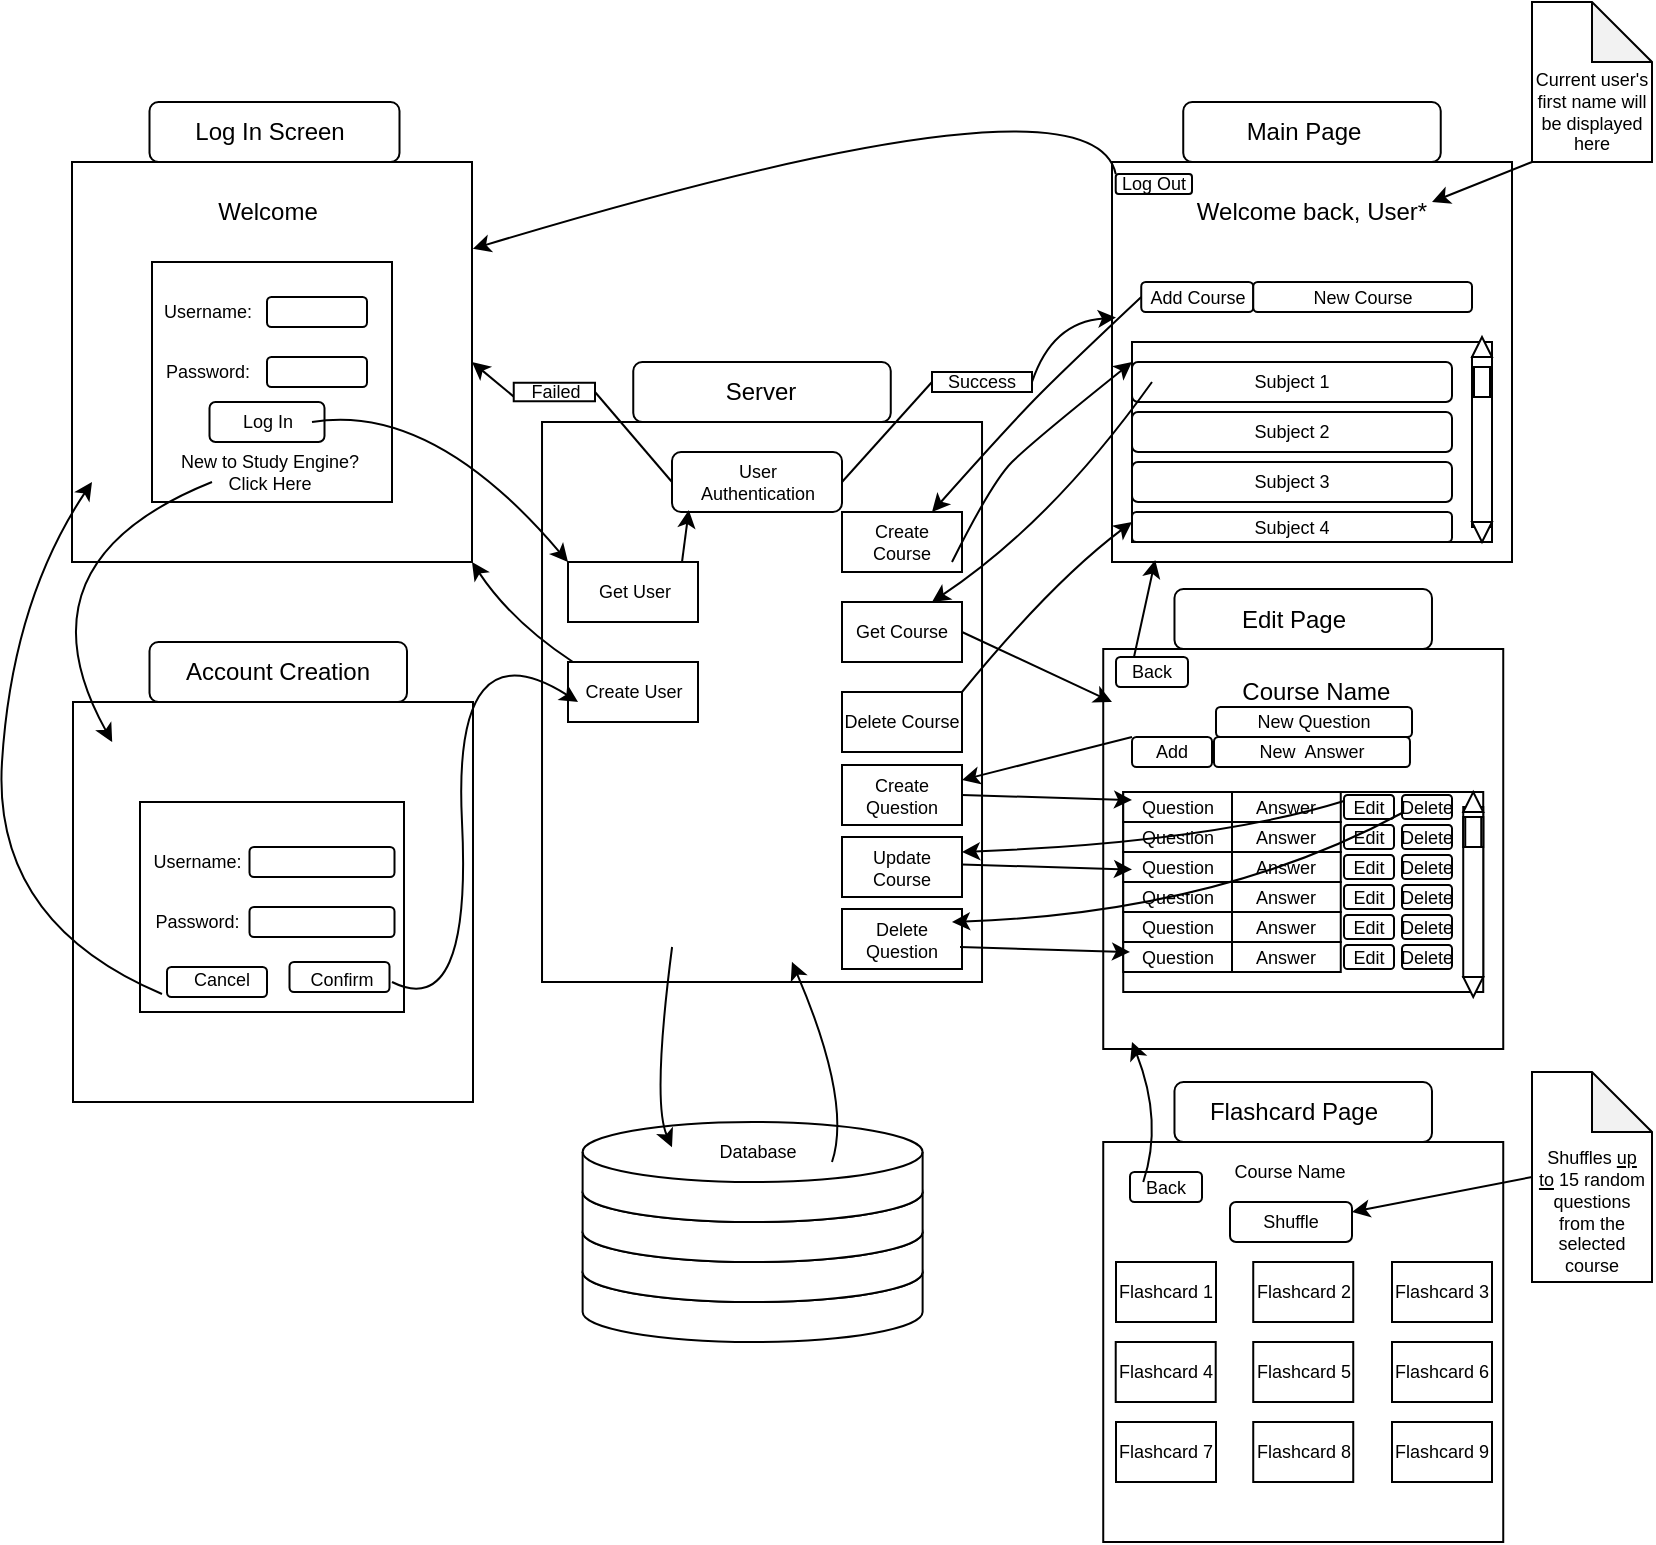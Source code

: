 <mxfile version="21.1.5" type="device">
  <diagram id="1kfMa22_x0G0htxuU-_u" name="Page-1">
    <mxGraphModel dx="1434" dy="731" grid="1" gridSize="10" guides="1" tooltips="1" connect="1" arrows="1" fold="1" page="1" pageScale="1" pageWidth="850" pageHeight="1100" math="0" shadow="0">
      <root>
        <mxCell id="0" />
        <mxCell id="1" parent="0" />
        <mxCell id="NoFoULBmx6jZTGomRACd-1" value="" style="whiteSpace=wrap;html=1;aspect=fixed;" parent="1" vertex="1">
          <mxGeometry x="40" y="90" width="200" height="200" as="geometry" />
        </mxCell>
        <mxCell id="NoFoULBmx6jZTGomRACd-2" value="" style="rounded=1;whiteSpace=wrap;html=1;" parent="1" vertex="1">
          <mxGeometry x="78.75" y="60" width="125" height="30" as="geometry" />
        </mxCell>
        <mxCell id="NoFoULBmx6jZTGomRACd-4" value="Welcome" style="text;html=1;strokeColor=none;fillColor=none;align=center;verticalAlign=middle;whiteSpace=wrap;rounded=0;" parent="1" vertex="1">
          <mxGeometry x="57.5" y="90" width="160" height="50" as="geometry" />
        </mxCell>
        <mxCell id="NoFoULBmx6jZTGomRACd-5" value="" style="whiteSpace=wrap;html=1;aspect=fixed;" parent="1" vertex="1">
          <mxGeometry x="80" y="140" width="120" height="120" as="geometry" />
        </mxCell>
        <mxCell id="NoFoULBmx6jZTGomRACd-6" value="Username:" style="text;html=1;strokeColor=none;fillColor=none;align=center;verticalAlign=middle;whiteSpace=wrap;rounded=0;fontSize=9;" parent="1" vertex="1">
          <mxGeometry x="77.5" y="150" width="60" height="30" as="geometry" />
        </mxCell>
        <mxCell id="NoFoULBmx6jZTGomRACd-7" value="Password:" style="text;html=1;strokeColor=none;fillColor=none;align=center;verticalAlign=middle;whiteSpace=wrap;rounded=0;fontSize=9;" parent="1" vertex="1">
          <mxGeometry x="77.5" y="180" width="60" height="30" as="geometry" />
        </mxCell>
        <mxCell id="NoFoULBmx6jZTGomRACd-8" value="" style="rounded=1;whiteSpace=wrap;html=1;fontSize=9;" parent="1" vertex="1">
          <mxGeometry x="137.5" y="157.5" width="50" height="15" as="geometry" />
        </mxCell>
        <mxCell id="NoFoULBmx6jZTGomRACd-9" value="" style="rounded=1;whiteSpace=wrap;html=1;fontSize=9;" parent="1" vertex="1">
          <mxGeometry x="137.5" y="187.5" width="50" height="15" as="geometry" />
        </mxCell>
        <mxCell id="NoFoULBmx6jZTGomRACd-10" value="" style="rounded=1;whiteSpace=wrap;html=1;fontSize=9;" parent="1" vertex="1">
          <mxGeometry x="108.75" y="210" width="57.5" height="20" as="geometry" />
        </mxCell>
        <mxCell id="NoFoULBmx6jZTGomRACd-11" value="Log In" style="text;html=1;strokeColor=none;fillColor=none;align=center;verticalAlign=middle;whiteSpace=wrap;rounded=0;fontSize=9;" parent="1" vertex="1">
          <mxGeometry x="107.5" y="205" width="60" height="30" as="geometry" />
        </mxCell>
        <mxCell id="NoFoULBmx6jZTGomRACd-12" value="New to Study Engine? &lt;br&gt;Click Here" style="text;html=1;strokeColor=none;fillColor=none;align=center;verticalAlign=middle;whiteSpace=wrap;rounded=0;fontSize=9;" parent="1" vertex="1">
          <mxGeometry x="80" y="230" width="117.5" height="30" as="geometry" />
        </mxCell>
        <mxCell id="NoFoULBmx6jZTGomRACd-13" value="" style="whiteSpace=wrap;html=1;aspect=fixed;fontSize=9;" parent="1" vertex="1">
          <mxGeometry x="40.5" y="360" width="200" height="200" as="geometry" />
        </mxCell>
        <mxCell id="NoFoULBmx6jZTGomRACd-14" value="" style="rounded=1;whiteSpace=wrap;html=1;fontSize=9;" parent="1" vertex="1">
          <mxGeometry x="78.75" y="330" width="128.75" height="30" as="geometry" />
        </mxCell>
        <mxCell id="NoFoULBmx6jZTGomRACd-15" value="Account Creation" style="text;html=1;strokeColor=none;fillColor=none;align=center;verticalAlign=middle;whiteSpace=wrap;rounded=0;fontSize=12;" parent="1" vertex="1">
          <mxGeometry x="87.5" y="330" width="110" height="30" as="geometry" />
        </mxCell>
        <mxCell id="NoFoULBmx6jZTGomRACd-17" value="" style="rounded=0;whiteSpace=wrap;html=1;fontSize=12;" parent="1" vertex="1">
          <mxGeometry x="74" y="410" width="132" height="105" as="geometry" />
        </mxCell>
        <mxCell id="NoFoULBmx6jZTGomRACd-20" value="Username:&amp;nbsp;" style="text;html=1;strokeColor=none;fillColor=none;align=center;verticalAlign=middle;whiteSpace=wrap;rounded=0;fontSize=9;" parent="1" vertex="1">
          <mxGeometry x="74" y="425" width="60" height="30" as="geometry" />
        </mxCell>
        <mxCell id="NoFoULBmx6jZTGomRACd-21" value="Password:&amp;nbsp;" style="text;html=1;strokeColor=none;fillColor=none;align=center;verticalAlign=middle;whiteSpace=wrap;rounded=0;fontSize=9;" parent="1" vertex="1">
          <mxGeometry x="74" y="455" width="60" height="30" as="geometry" />
        </mxCell>
        <mxCell id="NoFoULBmx6jZTGomRACd-24" value="" style="rounded=1;whiteSpace=wrap;html=1;fontSize=9;" parent="1" vertex="1">
          <mxGeometry x="128.75" y="432.5" width="72.5" height="15" as="geometry" />
        </mxCell>
        <mxCell id="NoFoULBmx6jZTGomRACd-25" value="" style="rounded=1;whiteSpace=wrap;html=1;fontSize=9;" parent="1" vertex="1">
          <mxGeometry x="128.75" y="462.5" width="72.5" height="15" as="geometry" />
        </mxCell>
        <mxCell id="NoFoULBmx6jZTGomRACd-26" value="" style="rounded=1;whiteSpace=wrap;html=1;fontSize=9;" parent="1" vertex="1">
          <mxGeometry x="148.75" y="490" width="50" height="15" as="geometry" />
        </mxCell>
        <mxCell id="NoFoULBmx6jZTGomRACd-27" value="Confirm" style="text;html=1;strokeColor=none;fillColor=none;align=center;verticalAlign=middle;whiteSpace=wrap;rounded=0;fontSize=9;" parent="1" vertex="1">
          <mxGeometry x="145" y="483.5" width="60" height="30" as="geometry" />
        </mxCell>
        <mxCell id="NoFoULBmx6jZTGomRACd-29" value="" style="rounded=1;whiteSpace=wrap;html=1;fontSize=9;" parent="1" vertex="1">
          <mxGeometry x="87.5" y="492.5" width="50" height="15" as="geometry" />
        </mxCell>
        <mxCell id="NoFoULBmx6jZTGomRACd-28" value="Cancel" style="text;html=1;strokeColor=none;fillColor=none;align=center;verticalAlign=middle;whiteSpace=wrap;rounded=0;fontSize=9;" parent="1" vertex="1">
          <mxGeometry x="85" y="483.5" width="60" height="30" as="geometry" />
        </mxCell>
        <mxCell id="NoFoULBmx6jZTGomRACd-31" value="" style="curved=1;endArrow=classic;html=1;rounded=0;fontSize=9;entryX=0.098;entryY=0.1;entryDx=0;entryDy=0;entryPerimeter=0;" parent="1" target="NoFoULBmx6jZTGomRACd-13" edge="1">
          <mxGeometry width="50" height="50" relative="1" as="geometry">
            <mxPoint x="110" y="250" as="sourcePoint" />
            <mxPoint x="60" y="290" as="targetPoint" />
            <Array as="points">
              <mxPoint x="10" y="290" />
            </Array>
          </mxGeometry>
        </mxCell>
        <mxCell id="NoFoULBmx6jZTGomRACd-32" value="" style="rounded=0;whiteSpace=wrap;html=1;fontSize=9;" parent="1" vertex="1">
          <mxGeometry x="275.01" y="220" width="220" height="280" as="geometry" />
        </mxCell>
        <mxCell id="NoFoULBmx6jZTGomRACd-3" value="Log In Screen" style="text;html=1;strokeColor=none;fillColor=none;align=center;verticalAlign=middle;whiteSpace=wrap;rounded=0;" parent="1" vertex="1">
          <mxGeometry x="78.75" y="60" width="120" height="30" as="geometry" />
        </mxCell>
        <mxCell id="NoFoULBmx6jZTGomRACd-34" value="" style="rounded=1;whiteSpace=wrap;html=1;fontSize=9;" parent="1" vertex="1">
          <mxGeometry x="320.63" y="190" width="128.75" height="30" as="geometry" />
        </mxCell>
        <mxCell id="NoFoULBmx6jZTGomRACd-35" value="Server" style="text;html=1;strokeColor=none;fillColor=none;align=center;verticalAlign=middle;whiteSpace=wrap;rounded=0;" parent="1" vertex="1">
          <mxGeometry x="330.32" y="190" width="109.37" height="30" as="geometry" />
        </mxCell>
        <mxCell id="NoFoULBmx6jZTGomRACd-36" value="" style="rounded=0;whiteSpace=wrap;html=1;fontSize=9;" parent="1" vertex="1">
          <mxGeometry x="288" y="290" width="65" height="30" as="geometry" />
        </mxCell>
        <mxCell id="NoFoULBmx6jZTGomRACd-37" value="Get User" style="text;html=1;strokeColor=none;fillColor=none;align=center;verticalAlign=middle;whiteSpace=wrap;rounded=0;fontSize=9;" parent="1" vertex="1">
          <mxGeometry x="293" y="290" width="57" height="30" as="geometry" />
        </mxCell>
        <mxCell id="NoFoULBmx6jZTGomRACd-39" value="" style="rounded=0;whiteSpace=wrap;html=1;fontSize=9;" parent="1" vertex="1">
          <mxGeometry x="288" y="340" width="65" height="30" as="geometry" />
        </mxCell>
        <mxCell id="NoFoULBmx6jZTGomRACd-40" value="Create User" style="text;html=1;strokeColor=none;fillColor=none;align=center;verticalAlign=middle;whiteSpace=wrap;rounded=0;fontSize=9;" parent="1" vertex="1">
          <mxGeometry x="290.5" y="340" width="60" height="30" as="geometry" />
        </mxCell>
        <mxCell id="NoFoULBmx6jZTGomRACd-41" value="" style="curved=1;endArrow=classic;html=1;rounded=0;fontSize=9;entryX=0;entryY=0;entryDx=0;entryDy=0;" parent="1" target="NoFoULBmx6jZTGomRACd-36" edge="1">
          <mxGeometry width="50" height="50" relative="1" as="geometry">
            <mxPoint x="160" y="220" as="sourcePoint" />
            <mxPoint x="210" y="170" as="targetPoint" />
            <Array as="points">
              <mxPoint x="220" y="210" />
            </Array>
          </mxGeometry>
        </mxCell>
        <mxCell id="NoFoULBmx6jZTGomRACd-42" value="" style="curved=1;endArrow=classic;html=1;rounded=0;fontSize=9;entryX=0.042;entryY=0.667;entryDx=0;entryDy=0;entryPerimeter=0;" parent="1" target="NoFoULBmx6jZTGomRACd-40" edge="1">
          <mxGeometry width="50" height="50" relative="1" as="geometry">
            <mxPoint x="200" y="500" as="sourcePoint" />
            <mxPoint x="240" y="470" as="targetPoint" />
            <Array as="points">
              <mxPoint x="240" y="520" />
              <mxPoint x="230" y="320" />
            </Array>
          </mxGeometry>
        </mxCell>
        <mxCell id="NoFoULBmx6jZTGomRACd-43" value="" style="curved=1;endArrow=classic;html=1;rounded=0;fontSize=9;entryX=0.05;entryY=0.8;entryDx=0;entryDy=0;entryPerimeter=0;exitX=0;exitY=0.75;exitDx=0;exitDy=0;" parent="1" target="NoFoULBmx6jZTGomRACd-1" edge="1" source="NoFoULBmx6jZTGomRACd-28">
          <mxGeometry width="50" height="50" relative="1" as="geometry">
            <mxPoint x="90" y="520" as="sourcePoint" />
            <mxPoint x="140" y="470" as="targetPoint" />
            <Array as="points">
              <mxPoint y="470" />
              <mxPoint x="10" y="310" />
            </Array>
          </mxGeometry>
        </mxCell>
        <mxCell id="NoFoULBmx6jZTGomRACd-44" value="" style="curved=1;endArrow=classic;html=1;rounded=0;fontSize=9;exitX=0;exitY=0;exitDx=0;exitDy=0;entryX=1;entryY=1;entryDx=0;entryDy=0;" parent="1" source="NoFoULBmx6jZTGomRACd-40" target="NoFoULBmx6jZTGomRACd-1" edge="1">
          <mxGeometry width="50" height="50" relative="1" as="geometry">
            <mxPoint x="310" y="310" as="sourcePoint" />
            <mxPoint x="240" y="280" as="targetPoint" />
            <Array as="points">
              <mxPoint x="260" y="320" />
            </Array>
          </mxGeometry>
        </mxCell>
        <mxCell id="NoFoULBmx6jZTGomRACd-45" value="" style="whiteSpace=wrap;html=1;aspect=fixed;" parent="1" vertex="1">
          <mxGeometry x="560" y="90" width="200" height="200" as="geometry" />
        </mxCell>
        <mxCell id="NoFoULBmx6jZTGomRACd-46" value="" style="rounded=1;whiteSpace=wrap;html=1;fontSize=9;" parent="1" vertex="1">
          <mxGeometry x="595.62" y="60" width="128.75" height="30" as="geometry" />
        </mxCell>
        <mxCell id="NoFoULBmx6jZTGomRACd-47" value="" style="rounded=1;whiteSpace=wrap;html=1;fontSize=9;" parent="1" vertex="1">
          <mxGeometry x="340" y="235" width="85" height="30" as="geometry" />
        </mxCell>
        <mxCell id="NoFoULBmx6jZTGomRACd-48" value="User Authentication" style="text;html=1;strokeColor=none;fillColor=none;align=center;verticalAlign=middle;whiteSpace=wrap;rounded=0;fontSize=9;" parent="1" vertex="1">
          <mxGeometry x="353" y="235" width="60" height="30" as="geometry" />
        </mxCell>
        <mxCell id="NoFoULBmx6jZTGomRACd-49" value="" style="curved=1;endArrow=classic;html=1;rounded=0;fontSize=9;entryX=0.099;entryY=0.967;entryDx=0;entryDy=0;entryPerimeter=0;" parent="1" target="NoFoULBmx6jZTGomRACd-47" edge="1">
          <mxGeometry width="50" height="50" relative="1" as="geometry">
            <mxPoint x="345" y="290" as="sourcePoint" />
            <mxPoint x="360" y="220" as="targetPoint" />
            <Array as="points">
              <mxPoint x="345" y="290" />
            </Array>
          </mxGeometry>
        </mxCell>
        <mxCell id="NoFoULBmx6jZTGomRACd-51" value="" style="curved=1;endArrow=classic;html=1;rounded=0;fontSize=9;entryX=1;entryY=0.5;entryDx=0;entryDy=0;exitX=0;exitY=0.75;exitDx=0;exitDy=0;startArrow=none;" parent="1" source="NoFoULBmx6jZTGomRACd-54" target="NoFoULBmx6jZTGomRACd-1" edge="1">
          <mxGeometry width="50" height="50" relative="1" as="geometry">
            <mxPoint x="340" y="130" as="sourcePoint" />
            <mxPoint x="390" y="80" as="targetPoint" />
            <Array as="points" />
          </mxGeometry>
        </mxCell>
        <mxCell id="NoFoULBmx6jZTGomRACd-56" value="" style="curved=1;endArrow=classic;html=1;rounded=0;fontSize=9;entryX=0.01;entryY=0.389;entryDx=0;entryDy=0;startArrow=none;entryPerimeter=0;" parent="1" target="NoFoULBmx6jZTGomRACd-45" edge="1">
          <mxGeometry width="50" height="50" relative="1" as="geometry">
            <mxPoint x="520" y="200" as="sourcePoint" />
            <mxPoint x="560" y="102" as="targetPoint" />
            <Array as="points">
              <mxPoint x="530" y="170" />
            </Array>
          </mxGeometry>
        </mxCell>
        <mxCell id="NoFoULBmx6jZTGomRACd-57" value="" style="rounded=0;whiteSpace=wrap;html=1;fontSize=9;" parent="1" vertex="1">
          <mxGeometry x="470" y="195" width="50" height="10" as="geometry" />
        </mxCell>
        <mxCell id="NoFoULBmx6jZTGomRACd-59" value="Main Page" style="text;html=1;strokeColor=none;fillColor=none;align=center;verticalAlign=middle;whiteSpace=wrap;rounded=0;" parent="1" vertex="1">
          <mxGeometry x="595.62" y="60" width="120" height="30" as="geometry" />
        </mxCell>
        <mxCell id="NoFoULBmx6jZTGomRACd-60" value="" style="shape=cylinder3;whiteSpace=wrap;html=1;boundedLbl=1;backgroundOutline=1;size=15;fontSize=9;" parent="1" vertex="1">
          <mxGeometry x="295.31" y="630" width="170" height="50" as="geometry" />
        </mxCell>
        <mxCell id="NoFoULBmx6jZTGomRACd-61" value="" style="shape=cylinder3;whiteSpace=wrap;html=1;boundedLbl=1;backgroundOutline=1;size=15;fontSize=9;" parent="1" vertex="1">
          <mxGeometry x="295.31" y="610" width="170" height="50" as="geometry" />
        </mxCell>
        <mxCell id="NoFoULBmx6jZTGomRACd-62" value="" style="shape=cylinder3;whiteSpace=wrap;html=1;boundedLbl=1;backgroundOutline=1;size=15;fontSize=9;" parent="1" vertex="1">
          <mxGeometry x="295.31" y="590" width="170" height="50" as="geometry" />
        </mxCell>
        <mxCell id="NoFoULBmx6jZTGomRACd-63" value="" style="shape=cylinder3;whiteSpace=wrap;html=1;boundedLbl=1;backgroundOutline=1;size=15;fontSize=9;" parent="1" vertex="1">
          <mxGeometry x="295.31" y="570" width="170" height="50" as="geometry" />
        </mxCell>
        <mxCell id="NoFoULBmx6jZTGomRACd-64" value="Database" style="text;html=1;strokeColor=none;fillColor=none;align=center;verticalAlign=middle;whiteSpace=wrap;rounded=0;fontSize=9;" parent="1" vertex="1">
          <mxGeometry x="327.5" y="570" width="110" height="30" as="geometry" />
        </mxCell>
        <mxCell id="NoFoULBmx6jZTGomRACd-65" value="" style="curved=1;endArrow=classic;html=1;rounded=0;fontSize=9;entryX=0.568;entryY=0.964;entryDx=0;entryDy=0;entryPerimeter=0;" parent="1" target="NoFoULBmx6jZTGomRACd-32" edge="1">
          <mxGeometry width="50" height="50" relative="1" as="geometry">
            <mxPoint x="420" y="590" as="sourcePoint" />
            <mxPoint x="470" y="540" as="targetPoint" />
            <Array as="points">
              <mxPoint x="430" y="560" />
            </Array>
          </mxGeometry>
        </mxCell>
        <mxCell id="NoFoULBmx6jZTGomRACd-66" value="" style="curved=1;endArrow=classic;html=1;rounded=0;fontSize=9;entryX=0.682;entryY=0.964;entryDx=0;entryDy=0;entryPerimeter=0;" parent="1" edge="1">
          <mxGeometry width="50" height="50" relative="1" as="geometry">
            <mxPoint x="340.04" y="482.5" as="sourcePoint" />
            <mxPoint x="340" y="582.58" as="targetPoint" />
            <Array as="points">
              <mxPoint x="330" y="560" />
            </Array>
          </mxGeometry>
        </mxCell>
        <mxCell id="NoFoULBmx6jZTGomRACd-54" value="" style="rounded=0;whiteSpace=wrap;html=1;fontSize=9;" parent="1" vertex="1">
          <mxGeometry x="260.87" y="200.38" width="40.63" height="9.25" as="geometry" />
        </mxCell>
        <mxCell id="NoFoULBmx6jZTGomRACd-70" value="" style="curved=1;endArrow=none;html=1;rounded=0;fontSize=9;entryX=1;entryY=0.5;entryDx=0;entryDy=0;" parent="1" target="NoFoULBmx6jZTGomRACd-54" edge="1">
          <mxGeometry width="50" height="50" relative="1" as="geometry">
            <mxPoint x="340" y="250" as="sourcePoint" />
            <mxPoint x="240" y="190" as="targetPoint" />
            <Array as="points" />
          </mxGeometry>
        </mxCell>
        <mxCell id="NoFoULBmx6jZTGomRACd-55" value="Failed" style="text;html=1;strokeColor=none;fillColor=none;align=center;verticalAlign=middle;whiteSpace=wrap;rounded=0;fontSize=9;" parent="1" vertex="1">
          <mxGeometry x="261.5" y="190" width="40" height="30" as="geometry" />
        </mxCell>
        <mxCell id="NoFoULBmx6jZTGomRACd-58" value="Success" style="text;html=1;strokeColor=none;fillColor=none;align=center;verticalAlign=middle;whiteSpace=wrap;rounded=0;fontSize=9;" parent="1" vertex="1">
          <mxGeometry x="465" y="185" width="60" height="30" as="geometry" />
        </mxCell>
        <mxCell id="NoFoULBmx6jZTGomRACd-71" value="" style="curved=1;endArrow=none;html=1;rounded=0;fontSize=9;exitX=1;exitY=0.5;exitDx=0;exitDy=0;" parent="1" source="NoFoULBmx6jZTGomRACd-47" edge="1">
          <mxGeometry width="50" height="50" relative="1" as="geometry">
            <mxPoint x="425" y="250" as="sourcePoint" />
            <mxPoint x="470" y="200" as="targetPoint" />
            <Array as="points" />
          </mxGeometry>
        </mxCell>
        <mxCell id="NoFoULBmx6jZTGomRACd-72" value="" style="whiteSpace=wrap;html=1;aspect=fixed;" parent="1" vertex="1">
          <mxGeometry x="555.62" y="333.5" width="200" height="200" as="geometry" />
        </mxCell>
        <mxCell id="NoFoULBmx6jZTGomRACd-73" value="" style="rounded=1;whiteSpace=wrap;html=1;fontSize=9;" parent="1" vertex="1">
          <mxGeometry x="591.24" y="303.5" width="128.75" height="30" as="geometry" />
        </mxCell>
        <mxCell id="NoFoULBmx6jZTGomRACd-74" value="Edit Page" style="text;html=1;strokeColor=none;fillColor=none;align=center;verticalAlign=middle;whiteSpace=wrap;rounded=0;" parent="1" vertex="1">
          <mxGeometry x="591.24" y="303.5" width="120" height="30" as="geometry" />
        </mxCell>
        <mxCell id="NoFoULBmx6jZTGomRACd-75" value="" style="whiteSpace=wrap;html=1;aspect=fixed;" parent="1" vertex="1">
          <mxGeometry x="555.62" y="580" width="200" height="200" as="geometry" />
        </mxCell>
        <mxCell id="NoFoULBmx6jZTGomRACd-76" value="" style="rounded=1;whiteSpace=wrap;html=1;fontSize=9;" parent="1" vertex="1">
          <mxGeometry x="591.24" y="550" width="128.75" height="30" as="geometry" />
        </mxCell>
        <mxCell id="NoFoULBmx6jZTGomRACd-77" value="Flashcard Page" style="text;html=1;strokeColor=none;fillColor=none;align=center;verticalAlign=middle;whiteSpace=wrap;rounded=0;" parent="1" vertex="1">
          <mxGeometry x="591.24" y="550" width="120" height="30" as="geometry" />
        </mxCell>
        <mxCell id="NoFoULBmx6jZTGomRACd-78" value="Welcome back, User*" style="text;html=1;strokeColor=none;fillColor=none;align=center;verticalAlign=middle;whiteSpace=wrap;rounded=0;" parent="1" vertex="1">
          <mxGeometry x="580" y="90" width="160" height="50" as="geometry" />
        </mxCell>
        <mxCell id="NoFoULBmx6jZTGomRACd-79" value="" style="shape=note;whiteSpace=wrap;html=1;backgroundOutline=1;darkOpacity=0.05;fontSize=9;" parent="1" vertex="1">
          <mxGeometry x="770" y="10" width="60" height="80" as="geometry" />
        </mxCell>
        <mxCell id="NoFoULBmx6jZTGomRACd-80" value="Current user&#39;s first name will be displayed here" style="text;html=1;strokeColor=none;fillColor=none;align=center;verticalAlign=middle;whiteSpace=wrap;rounded=0;fontSize=9;" parent="1" vertex="1">
          <mxGeometry x="770" y="50" width="60" height="30" as="geometry" />
        </mxCell>
        <mxCell id="NoFoULBmx6jZTGomRACd-81" value="" style="endArrow=classic;html=1;rounded=0;fontSize=9;entryX=0.875;entryY=0.4;entryDx=0;entryDy=0;entryPerimeter=0;" parent="1" target="NoFoULBmx6jZTGomRACd-78" edge="1">
          <mxGeometry width="50" height="50" relative="1" as="geometry">
            <mxPoint x="770" y="90" as="sourcePoint" />
            <mxPoint x="820" y="40" as="targetPoint" />
          </mxGeometry>
        </mxCell>
        <mxCell id="NoFoULBmx6jZTGomRACd-84" value="" style="rounded=0;whiteSpace=wrap;html=1;fontSize=9;" parent="1" vertex="1">
          <mxGeometry x="570" y="180" width="180" height="100" as="geometry" />
        </mxCell>
        <mxCell id="NoFoULBmx6jZTGomRACd-85" value="" style="rounded=0;whiteSpace=wrap;html=1;fontSize=9;" parent="1" vertex="1">
          <mxGeometry x="740" y="187.5" width="10" height="85" as="geometry" />
        </mxCell>
        <mxCell id="NoFoULBmx6jZTGomRACd-86" value="" style="triangle;whiteSpace=wrap;html=1;fontSize=9;rotation=-90;" parent="1" vertex="1">
          <mxGeometry x="740" y="177.5" width="10" height="10" as="geometry" />
        </mxCell>
        <mxCell id="NoFoULBmx6jZTGomRACd-87" value="" style="triangle;whiteSpace=wrap;html=1;fontSize=9;rotation=-90;direction=west;" parent="1" vertex="1">
          <mxGeometry x="740" y="270" width="10" height="10" as="geometry" />
        </mxCell>
        <mxCell id="NoFoULBmx6jZTGomRACd-88" value="" style="shape=process;whiteSpace=wrap;html=1;backgroundOutline=1;fontSize=9;" parent="1" vertex="1">
          <mxGeometry x="740" y="192.5" width="10" height="15" as="geometry" />
        </mxCell>
        <mxCell id="NoFoULBmx6jZTGomRACd-89" value="Subject 1" style="rounded=1;whiteSpace=wrap;html=1;fontSize=9;" parent="1" vertex="1">
          <mxGeometry x="570" y="190" width="160" height="20" as="geometry" />
        </mxCell>
        <mxCell id="NoFoULBmx6jZTGomRACd-90" value="Subject 2" style="rounded=1;whiteSpace=wrap;html=1;fontSize=9;" parent="1" vertex="1">
          <mxGeometry x="570" y="215" width="160" height="20" as="geometry" />
        </mxCell>
        <mxCell id="NoFoULBmx6jZTGomRACd-91" value="Subject 3" style="rounded=1;whiteSpace=wrap;html=1;fontSize=9;" parent="1" vertex="1">
          <mxGeometry x="570" y="240" width="160" height="20" as="geometry" />
        </mxCell>
        <mxCell id="NoFoULBmx6jZTGomRACd-92" value="Subject 4" style="rounded=1;whiteSpace=wrap;html=1;fontSize=9;" parent="1" vertex="1">
          <mxGeometry x="570" y="265" width="160" height="15" as="geometry" />
        </mxCell>
        <mxCell id="NoFoULBmx6jZTGomRACd-105" value="Flashcard 1" style="rounded=0;whiteSpace=wrap;html=1;fontSize=9;" parent="1" vertex="1">
          <mxGeometry x="562" y="640" width="50" height="30" as="geometry" />
        </mxCell>
        <mxCell id="NoFoULBmx6jZTGomRACd-106" value="Shuffle" style="rounded=1;whiteSpace=wrap;html=1;fontSize=9;" parent="1" vertex="1">
          <mxGeometry x="619" y="610" width="61" height="20" as="geometry" />
        </mxCell>
        <mxCell id="NoFoULBmx6jZTGomRACd-107" value="Course Name" style="text;html=1;strokeColor=none;fillColor=none;align=center;verticalAlign=middle;whiteSpace=wrap;rounded=0;fontSize=9;" parent="1" vertex="1">
          <mxGeometry x="619" y="580" width="60" height="30" as="geometry" />
        </mxCell>
        <mxCell id="NoFoULBmx6jZTGomRACd-108" value="Flashcard 5" style="rounded=0;whiteSpace=wrap;html=1;fontSize=9;" parent="1" vertex="1">
          <mxGeometry x="630.62" y="680" width="50" height="30" as="geometry" />
        </mxCell>
        <mxCell id="NoFoULBmx6jZTGomRACd-109" value="Flashcard 4" style="rounded=0;whiteSpace=wrap;html=1;fontSize=9;" parent="1" vertex="1">
          <mxGeometry x="561.86" y="680" width="50" height="30" as="geometry" />
        </mxCell>
        <mxCell id="NoFoULBmx6jZTGomRACd-110" value="Flashcard 2" style="rounded=0;whiteSpace=wrap;html=1;fontSize=9;" parent="1" vertex="1">
          <mxGeometry x="630.62" y="640" width="50" height="30" as="geometry" />
        </mxCell>
        <mxCell id="NoFoULBmx6jZTGomRACd-111" value="Flashcard 6" style="rounded=0;whiteSpace=wrap;html=1;fontSize=9;" parent="1" vertex="1">
          <mxGeometry x="700" y="680" width="50" height="30" as="geometry" />
        </mxCell>
        <mxCell id="NoFoULBmx6jZTGomRACd-112" value="Flashcard 3" style="rounded=0;whiteSpace=wrap;html=1;fontSize=9;" parent="1" vertex="1">
          <mxGeometry x="700" y="640" width="50" height="30" as="geometry" />
        </mxCell>
        <mxCell id="NoFoULBmx6jZTGomRACd-113" value="Back" style="rounded=1;whiteSpace=wrap;html=1;fontSize=9;" parent="1" vertex="1">
          <mxGeometry x="569" y="595" width="36" height="15" as="geometry" />
        </mxCell>
        <mxCell id="NoFoULBmx6jZTGomRACd-115" value="Log Out" style="rounded=1;whiteSpace=wrap;html=1;fontSize=9;" parent="1" vertex="1">
          <mxGeometry x="561.86" y="96" width="38.14" height="10" as="geometry" />
        </mxCell>
        <mxCell id="NoFoULBmx6jZTGomRACd-117" value="" style="curved=1;endArrow=classic;html=1;rounded=0;fontSize=9;exitX=0;exitY=0;exitDx=0;exitDy=0;entryX=1.002;entryY=0.217;entryDx=0;entryDy=0;entryPerimeter=0;" parent="1" source="NoFoULBmx6jZTGomRACd-115" target="NoFoULBmx6jZTGomRACd-1" edge="1">
          <mxGeometry width="50" height="50" relative="1" as="geometry">
            <mxPoint x="550" y="90" as="sourcePoint" />
            <mxPoint x="600" y="40" as="targetPoint" />
            <Array as="points">
              <mxPoint x="550" y="40" />
            </Array>
          </mxGeometry>
        </mxCell>
        <mxCell id="NoFoULBmx6jZTGomRACd-118" value="Shuffles &lt;u&gt;up to&lt;/u&gt;&amp;nbsp;15 random questions from the selected course" style="shape=note;whiteSpace=wrap;html=1;backgroundOutline=1;darkOpacity=0.05;fontSize=9;verticalAlign=bottom;" parent="1" vertex="1">
          <mxGeometry x="770" y="545" width="60" height="105" as="geometry" />
        </mxCell>
        <mxCell id="NoFoULBmx6jZTGomRACd-119" value="" style="endArrow=classic;html=1;rounded=0;fontSize=9;exitX=0;exitY=0.5;exitDx=0;exitDy=0;exitPerimeter=0;entryX=1;entryY=0.25;entryDx=0;entryDy=0;" parent="1" source="NoFoULBmx6jZTGomRACd-118" target="NoFoULBmx6jZTGomRACd-106" edge="1">
          <mxGeometry width="50" height="50" relative="1" as="geometry">
            <mxPoint x="790" y="520" as="sourcePoint" />
            <mxPoint x="840" y="470" as="targetPoint" />
          </mxGeometry>
        </mxCell>
        <mxCell id="NoFoULBmx6jZTGomRACd-120" value="Flashcard 7" style="rounded=0;whiteSpace=wrap;html=1;fontSize=9;" parent="1" vertex="1">
          <mxGeometry x="562" y="720" width="50" height="30" as="geometry" />
        </mxCell>
        <mxCell id="NoFoULBmx6jZTGomRACd-121" value="Flashcard 8" style="rounded=0;whiteSpace=wrap;html=1;fontSize=9;" parent="1" vertex="1">
          <mxGeometry x="630.62" y="720" width="50" height="30" as="geometry" />
        </mxCell>
        <mxCell id="NoFoULBmx6jZTGomRACd-122" value="Flashcard 9" style="rounded=0;whiteSpace=wrap;html=1;fontSize=9;" parent="1" vertex="1">
          <mxGeometry x="700" y="720" width="50" height="30" as="geometry" />
        </mxCell>
        <mxCell id="NoFoULBmx6jZTGomRACd-123" value="Get Course" style="rounded=0;whiteSpace=wrap;html=1;fontSize=9;" parent="1" vertex="1">
          <mxGeometry x="425" y="310" width="60" height="30" as="geometry" />
        </mxCell>
        <mxCell id="NoFoULBmx6jZTGomRACd-124" value="" style="curved=1;endArrow=classic;html=1;rounded=0;fontSize=9;entryX=0.75;entryY=0;entryDx=0;entryDy=0;fillColor=#0050ef;strokeColor=#000000;" parent="1" target="NoFoULBmx6jZTGomRACd-123" edge="1">
          <mxGeometry width="50" height="50" relative="1" as="geometry">
            <mxPoint x="580" y="200" as="sourcePoint" />
            <mxPoint x="510" y="270" as="targetPoint" />
            <Array as="points">
              <mxPoint x="530" y="270" />
            </Array>
          </mxGeometry>
        </mxCell>
        <mxCell id="NoFoULBmx6jZTGomRACd-127" value="Add Course" style="rounded=1;whiteSpace=wrap;html=1;fontSize=9;" parent="1" vertex="1">
          <mxGeometry x="574.62" y="150" width="56" height="15" as="geometry" />
        </mxCell>
        <mxCell id="NoFoULBmx6jZTGomRACd-132" value="" style="endArrow=classic;html=1;rounded=0;fontSize=9;exitX=1;exitY=0.5;exitDx=0;exitDy=0;fillColor=#e51400;strokeColor=#000000;" parent="1" source="NoFoULBmx6jZTGomRACd-123" edge="1">
          <mxGeometry width="50" height="50" relative="1" as="geometry">
            <mxPoint x="520" y="370" as="sourcePoint" />
            <mxPoint x="560" y="360" as="targetPoint" />
          </mxGeometry>
        </mxCell>
        <mxCell id="NoFoULBmx6jZTGomRACd-135" value="Create Course" style="rounded=0;whiteSpace=wrap;html=1;fontSize=9;" parent="1" vertex="1">
          <mxGeometry x="425" y="265" width="60" height="30" as="geometry" />
        </mxCell>
        <mxCell id="NoFoULBmx6jZTGomRACd-136" value="" style="curved=1;endArrow=classic;html=1;rounded=0;fontSize=9;entryX=0.75;entryY=0;entryDx=0;entryDy=0;exitX=0;exitY=0.5;exitDx=0;exitDy=0;" parent="1" source="NoFoULBmx6jZTGomRACd-127" target="NoFoULBmx6jZTGomRACd-135" edge="1">
          <mxGeometry width="50" height="50" relative="1" as="geometry">
            <mxPoint x="520" y="210" as="sourcePoint" />
            <mxPoint x="470" y="260" as="targetPoint" />
            <Array as="points">
              <mxPoint x="540" y="190" />
              <mxPoint x="510" y="220" />
            </Array>
          </mxGeometry>
        </mxCell>
        <mxCell id="NoFoULBmx6jZTGomRACd-137" value="" style="curved=1;endArrow=classic;html=1;rounded=0;fontSize=9;entryX=0;entryY=0;entryDx=0;entryDy=0;" parent="1" target="NoFoULBmx6jZTGomRACd-89" edge="1">
          <mxGeometry width="50" height="50" relative="1" as="geometry">
            <mxPoint x="480" y="290" as="sourcePoint" />
            <mxPoint x="530" y="240" as="targetPoint" />
            <Array as="points">
              <mxPoint x="500" y="250" />
              <mxPoint x="520" y="230" />
            </Array>
          </mxGeometry>
        </mxCell>
        <mxCell id="NoFoULBmx6jZTGomRACd-138" value="Delete Course" style="rounded=0;whiteSpace=wrap;html=1;fontSize=9;" parent="1" vertex="1">
          <mxGeometry x="425" y="355" width="60" height="30" as="geometry" />
        </mxCell>
        <mxCell id="NoFoULBmx6jZTGomRACd-140" value="" style="curved=1;endArrow=classic;html=1;rounded=0;fontSize=9;entryX=1;entryY=0.5;entryDx=0;entryDy=0;exitX=1;exitY=0;exitDx=0;exitDy=0;" parent="1" source="NoFoULBmx6jZTGomRACd-138" edge="1">
          <mxGeometry width="50" height="50" relative="1" as="geometry">
            <mxPoint x="570" y="420" as="sourcePoint" />
            <mxPoint x="570" y="270" as="targetPoint" />
            <Array as="points">
              <mxPoint x="530" y="300" />
            </Array>
          </mxGeometry>
        </mxCell>
        <mxCell id="NoFoULBmx6jZTGomRACd-142" value="" style="rounded=0;whiteSpace=wrap;html=1;fontSize=9;" parent="1" vertex="1">
          <mxGeometry x="565.62" y="405" width="180" height="100" as="geometry" />
        </mxCell>
        <mxCell id="NoFoULBmx6jZTGomRACd-143" value="" style="rounded=0;whiteSpace=wrap;html=1;fontSize=9;" parent="1" vertex="1">
          <mxGeometry x="735.62" y="412.5" width="10" height="85" as="geometry" />
        </mxCell>
        <mxCell id="NoFoULBmx6jZTGomRACd-144" value="" style="shape=process;whiteSpace=wrap;html=1;backgroundOutline=1;fontSize=9;" parent="1" vertex="1">
          <mxGeometry x="735.62" y="417.5" width="10" height="15" as="geometry" />
        </mxCell>
        <mxCell id="NoFoULBmx6jZTGomRACd-145" value="" style="triangle;whiteSpace=wrap;html=1;fontSize=9;rotation=-90;" parent="1" vertex="1">
          <mxGeometry x="735.62" y="405" width="10" height="10" as="geometry" />
        </mxCell>
        <mxCell id="NoFoULBmx6jZTGomRACd-146" value="" style="triangle;whiteSpace=wrap;html=1;fontSize=9;rotation=-90;direction=west;" parent="1" vertex="1">
          <mxGeometry x="735.62" y="497.5" width="10" height="10" as="geometry" />
        </mxCell>
        <mxCell id="NoFoULBmx6jZTGomRACd-150" value="Question" style="rounded=0;whiteSpace=wrap;html=1;fontSize=9;" parent="1" vertex="1">
          <mxGeometry x="565.62" y="405" width="54.38" height="15" as="geometry" />
        </mxCell>
        <mxCell id="NoFoULBmx6jZTGomRACd-151" value="Answer" style="rounded=0;whiteSpace=wrap;html=1;fontSize=9;" parent="1" vertex="1">
          <mxGeometry x="620" y="405" width="54.38" height="15" as="geometry" />
        </mxCell>
        <mxCell id="NoFoULBmx6jZTGomRACd-155" value="Edit" style="rounded=1;whiteSpace=wrap;html=1;fontSize=9;" parent="1" vertex="1">
          <mxGeometry x="676" y="406.5" width="25" height="12" as="geometry" />
        </mxCell>
        <mxCell id="NoFoULBmx6jZTGomRACd-156" value="Delete" style="rounded=1;whiteSpace=wrap;html=1;fontSize=9;" parent="1" vertex="1">
          <mxGeometry x="705" y="406.5" width="25" height="12" as="geometry" />
        </mxCell>
        <mxCell id="NoFoULBmx6jZTGomRACd-165" value="Question" style="rounded=0;whiteSpace=wrap;html=1;fontSize=9;" parent="1" vertex="1">
          <mxGeometry x="565.62" y="420" width="54.38" height="15" as="geometry" />
        </mxCell>
        <mxCell id="NoFoULBmx6jZTGomRACd-166" value="Answer" style="rounded=0;whiteSpace=wrap;html=1;fontSize=9;" parent="1" vertex="1">
          <mxGeometry x="620" y="420" width="54.38" height="15" as="geometry" />
        </mxCell>
        <mxCell id="NoFoULBmx6jZTGomRACd-167" value="Edit" style="rounded=1;whiteSpace=wrap;html=1;fontSize=9;" parent="1" vertex="1">
          <mxGeometry x="676" y="421.5" width="25" height="12" as="geometry" />
        </mxCell>
        <mxCell id="NoFoULBmx6jZTGomRACd-168" value="Delete" style="rounded=1;whiteSpace=wrap;html=1;fontSize=9;" parent="1" vertex="1">
          <mxGeometry x="705" y="421.5" width="25" height="12" as="geometry" />
        </mxCell>
        <mxCell id="NoFoULBmx6jZTGomRACd-169" value="Question" style="rounded=0;whiteSpace=wrap;html=1;fontSize=9;" parent="1" vertex="1">
          <mxGeometry x="565.62" y="435" width="54.38" height="15" as="geometry" />
        </mxCell>
        <mxCell id="NoFoULBmx6jZTGomRACd-170" value="Answer" style="rounded=0;whiteSpace=wrap;html=1;fontSize=9;" parent="1" vertex="1">
          <mxGeometry x="620" y="435" width="54.38" height="15" as="geometry" />
        </mxCell>
        <mxCell id="NoFoULBmx6jZTGomRACd-171" value="Edit" style="rounded=1;whiteSpace=wrap;html=1;fontSize=9;" parent="1" vertex="1">
          <mxGeometry x="676" y="436.5" width="25" height="12" as="geometry" />
        </mxCell>
        <mxCell id="NoFoULBmx6jZTGomRACd-172" value="Delete" style="rounded=1;whiteSpace=wrap;html=1;fontSize=9;" parent="1" vertex="1">
          <mxGeometry x="705" y="436.5" width="25" height="12" as="geometry" />
        </mxCell>
        <mxCell id="NoFoULBmx6jZTGomRACd-173" value="Question" style="rounded=0;whiteSpace=wrap;html=1;fontSize=9;" parent="1" vertex="1">
          <mxGeometry x="565.62" y="450" width="54.38" height="15" as="geometry" />
        </mxCell>
        <mxCell id="NoFoULBmx6jZTGomRACd-174" value="Answer" style="rounded=0;whiteSpace=wrap;html=1;fontSize=9;" parent="1" vertex="1">
          <mxGeometry x="620" y="450" width="54.38" height="15" as="geometry" />
        </mxCell>
        <mxCell id="NoFoULBmx6jZTGomRACd-175" value="Edit" style="rounded=1;whiteSpace=wrap;html=1;fontSize=9;" parent="1" vertex="1">
          <mxGeometry x="676" y="451.5" width="25" height="12" as="geometry" />
        </mxCell>
        <mxCell id="NoFoULBmx6jZTGomRACd-176" value="Delete" style="rounded=1;whiteSpace=wrap;html=1;fontSize=9;" parent="1" vertex="1">
          <mxGeometry x="705" y="451.5" width="25" height="12" as="geometry" />
        </mxCell>
        <mxCell id="NoFoULBmx6jZTGomRACd-177" value="Question" style="rounded=0;whiteSpace=wrap;html=1;fontSize=9;" parent="1" vertex="1">
          <mxGeometry x="565.62" y="465" width="54.38" height="15" as="geometry" />
        </mxCell>
        <mxCell id="NoFoULBmx6jZTGomRACd-178" value="Answer" style="rounded=0;whiteSpace=wrap;html=1;fontSize=9;" parent="1" vertex="1">
          <mxGeometry x="620" y="465" width="54.38" height="15" as="geometry" />
        </mxCell>
        <mxCell id="NoFoULBmx6jZTGomRACd-179" value="Edit" style="rounded=1;whiteSpace=wrap;html=1;fontSize=9;" parent="1" vertex="1">
          <mxGeometry x="676" y="466.5" width="25" height="12" as="geometry" />
        </mxCell>
        <mxCell id="NoFoULBmx6jZTGomRACd-180" value="Delete" style="rounded=1;whiteSpace=wrap;html=1;fontSize=9;" parent="1" vertex="1">
          <mxGeometry x="705" y="466.5" width="25" height="12" as="geometry" />
        </mxCell>
        <mxCell id="NoFoULBmx6jZTGomRACd-181" value="Question" style="rounded=0;whiteSpace=wrap;html=1;fontSize=9;" parent="1" vertex="1">
          <mxGeometry x="565.62" y="480" width="54.38" height="15" as="geometry" />
        </mxCell>
        <mxCell id="NoFoULBmx6jZTGomRACd-182" value="Answer" style="rounded=0;whiteSpace=wrap;html=1;fontSize=9;" parent="1" vertex="1">
          <mxGeometry x="620" y="480" width="54.38" height="15" as="geometry" />
        </mxCell>
        <mxCell id="NoFoULBmx6jZTGomRACd-183" value="Edit" style="rounded=1;whiteSpace=wrap;html=1;fontSize=9;" parent="1" vertex="1">
          <mxGeometry x="676" y="481.5" width="25" height="12" as="geometry" />
        </mxCell>
        <mxCell id="NoFoULBmx6jZTGomRACd-184" value="Delete" style="rounded=1;whiteSpace=wrap;html=1;fontSize=9;" parent="1" vertex="1">
          <mxGeometry x="705" y="481.5" width="25" height="12" as="geometry" />
        </mxCell>
        <mxCell id="NoFoULBmx6jZTGomRACd-185" value="Add" style="rounded=1;whiteSpace=wrap;html=1;fontSize=9;" parent="1" vertex="1">
          <mxGeometry x="570" y="377.5" width="40" height="15" as="geometry" />
        </mxCell>
        <mxCell id="NoFoULBmx6jZTGomRACd-186" value="&amp;nbsp;Course Name" style="text;html=1;strokeColor=none;fillColor=none;align=center;verticalAlign=middle;whiteSpace=wrap;rounded=0;fontSize=12;" parent="1" vertex="1">
          <mxGeometry x="598" y="340" width="125" height="30" as="geometry" />
        </mxCell>
        <mxCell id="NoFoULBmx6jZTGomRACd-188" value="Back" style="rounded=1;whiteSpace=wrap;html=1;fontSize=9;" parent="1" vertex="1">
          <mxGeometry x="562" y="337.5" width="36" height="15" as="geometry" />
        </mxCell>
        <mxCell id="NoFoULBmx6jZTGomRACd-189" value="" style="endArrow=classic;html=1;rounded=0;fontSize=9;entryX=0.108;entryY=0.995;entryDx=0;entryDy=0;entryPerimeter=0;exitX=0.25;exitY=0;exitDx=0;exitDy=0;" parent="1" source="NoFoULBmx6jZTGomRACd-188" target="NoFoULBmx6jZTGomRACd-45" edge="1">
          <mxGeometry width="50" height="50" relative="1" as="geometry">
            <mxPoint x="580" y="330" as="sourcePoint" />
            <mxPoint x="610" y="290" as="targetPoint" />
          </mxGeometry>
        </mxCell>
        <mxCell id="NoFoULBmx6jZTGomRACd-190" value="Create Question" style="rounded=0;whiteSpace=wrap;html=1;fontSize=9;" parent="1" vertex="1">
          <mxGeometry x="425" y="391.5" width="60" height="30" as="geometry" />
        </mxCell>
        <mxCell id="NoFoULBmx6jZTGomRACd-191" value="Delete Question" style="rounded=0;whiteSpace=wrap;html=1;fontSize=9;" parent="1" vertex="1">
          <mxGeometry x="425" y="463.5" width="60" height="30" as="geometry" />
        </mxCell>
        <mxCell id="NoFoULBmx6jZTGomRACd-192" value="Update Course" style="rounded=0;whiteSpace=wrap;html=1;fontSize=9;" parent="1" vertex="1">
          <mxGeometry x="425" y="427.5" width="60" height="30" as="geometry" />
        </mxCell>
        <mxCell id="NoFoULBmx6jZTGomRACd-193" value="" style="endArrow=classic;html=1;rounded=0;fontSize=9;entryX=1;entryY=0.25;entryDx=0;entryDy=0;exitX=0;exitY=0;exitDx=0;exitDy=0;" parent="1" source="NoFoULBmx6jZTGomRACd-185" target="NoFoULBmx6jZTGomRACd-190" edge="1">
          <mxGeometry width="50" height="50" relative="1" as="geometry">
            <mxPoint x="590" y="350.0" as="sourcePoint" />
            <mxPoint x="540" y="400.0" as="targetPoint" />
          </mxGeometry>
        </mxCell>
        <mxCell id="NoFoULBmx6jZTGomRACd-194" value="" style="endArrow=classic;html=1;rounded=0;fontSize=9;exitX=1;exitY=0.5;exitDx=0;exitDy=0;" parent="1" source="NoFoULBmx6jZTGomRACd-190" edge="1">
          <mxGeometry width="50" height="50" relative="1" as="geometry">
            <mxPoint x="495" y="395.0" as="sourcePoint" />
            <mxPoint x="570" y="409" as="targetPoint" />
          </mxGeometry>
        </mxCell>
        <mxCell id="NoFoULBmx6jZTGomRACd-195" value="" style="curved=1;endArrow=classic;html=1;rounded=0;fontSize=9;entryX=1;entryY=0.25;entryDx=0;entryDy=0;exitX=0;exitY=0.25;exitDx=0;exitDy=0;" parent="1" source="NoFoULBmx6jZTGomRACd-155" target="NoFoULBmx6jZTGomRACd-192" edge="1">
          <mxGeometry width="50" height="50" relative="1" as="geometry">
            <mxPoint x="790" y="330.0" as="sourcePoint" />
            <mxPoint x="740" y="380.0" as="targetPoint" />
            <Array as="points">
              <mxPoint x="610" y="430" />
            </Array>
          </mxGeometry>
        </mxCell>
        <mxCell id="NoFoULBmx6jZTGomRACd-196" value="" style="endArrow=classic;html=1;rounded=0;fontSize=9;exitX=1;exitY=0.5;exitDx=0;exitDy=0;" parent="1" edge="1">
          <mxGeometry width="50" height="50" relative="1" as="geometry">
            <mxPoint x="485" y="441.25" as="sourcePoint" />
            <mxPoint x="570" y="443.75" as="targetPoint" />
          </mxGeometry>
        </mxCell>
        <mxCell id="NoFoULBmx6jZTGomRACd-197" value="" style="curved=1;endArrow=classic;html=1;rounded=0;fontSize=9;exitX=0;exitY=0.75;exitDx=0;exitDy=0;" parent="1" source="NoFoULBmx6jZTGomRACd-156" edge="1">
          <mxGeometry width="50" height="50" relative="1" as="geometry">
            <mxPoint x="679" y="444.75" as="sourcePoint" />
            <mxPoint x="480" y="470" as="targetPoint" />
            <Array as="points">
              <mxPoint x="613" y="465.25" />
            </Array>
          </mxGeometry>
        </mxCell>
        <mxCell id="NoFoULBmx6jZTGomRACd-198" value="" style="endArrow=classic;html=1;rounded=0;fontSize=9;exitX=1;exitY=0.5;exitDx=0;exitDy=0;" parent="1" edge="1">
          <mxGeometry width="50" height="50" relative="1" as="geometry">
            <mxPoint x="484" y="482.5" as="sourcePoint" />
            <mxPoint x="569" y="485.0" as="targetPoint" />
          </mxGeometry>
        </mxCell>
        <mxCell id="wTj7l6FUuGy4CjW5davf-2" value="New Question" style="rounded=1;whiteSpace=wrap;html=1;fontSize=9;" vertex="1" parent="1">
          <mxGeometry x="612" y="362.5" width="98" height="15" as="geometry" />
        </mxCell>
        <mxCell id="wTj7l6FUuGy4CjW5davf-4" value="New&amp;nbsp; Answer" style="rounded=1;whiteSpace=wrap;html=1;fontSize=9;" vertex="1" parent="1">
          <mxGeometry x="610.99" y="377.5" width="98" height="15" as="geometry" />
        </mxCell>
        <mxCell id="wTj7l6FUuGy4CjW5davf-5" value="New Course" style="rounded=1;whiteSpace=wrap;html=1;fontSize=9;" vertex="1" parent="1">
          <mxGeometry x="630.62" y="150" width="109.38" height="15" as="geometry" />
        </mxCell>
        <mxCell id="wTj7l6FUuGy4CjW5davf-7" value="" style="curved=1;endArrow=classic;html=1;rounded=0;fontSize=9;" edge="1" parent="1">
          <mxGeometry width="50" height="50" relative="1" as="geometry">
            <mxPoint x="575.62" y="600" as="sourcePoint" />
            <mxPoint x="570" y="530" as="targetPoint" />
            <Array as="points">
              <mxPoint x="585.62" y="570" />
            </Array>
          </mxGeometry>
        </mxCell>
      </root>
    </mxGraphModel>
  </diagram>
</mxfile>
